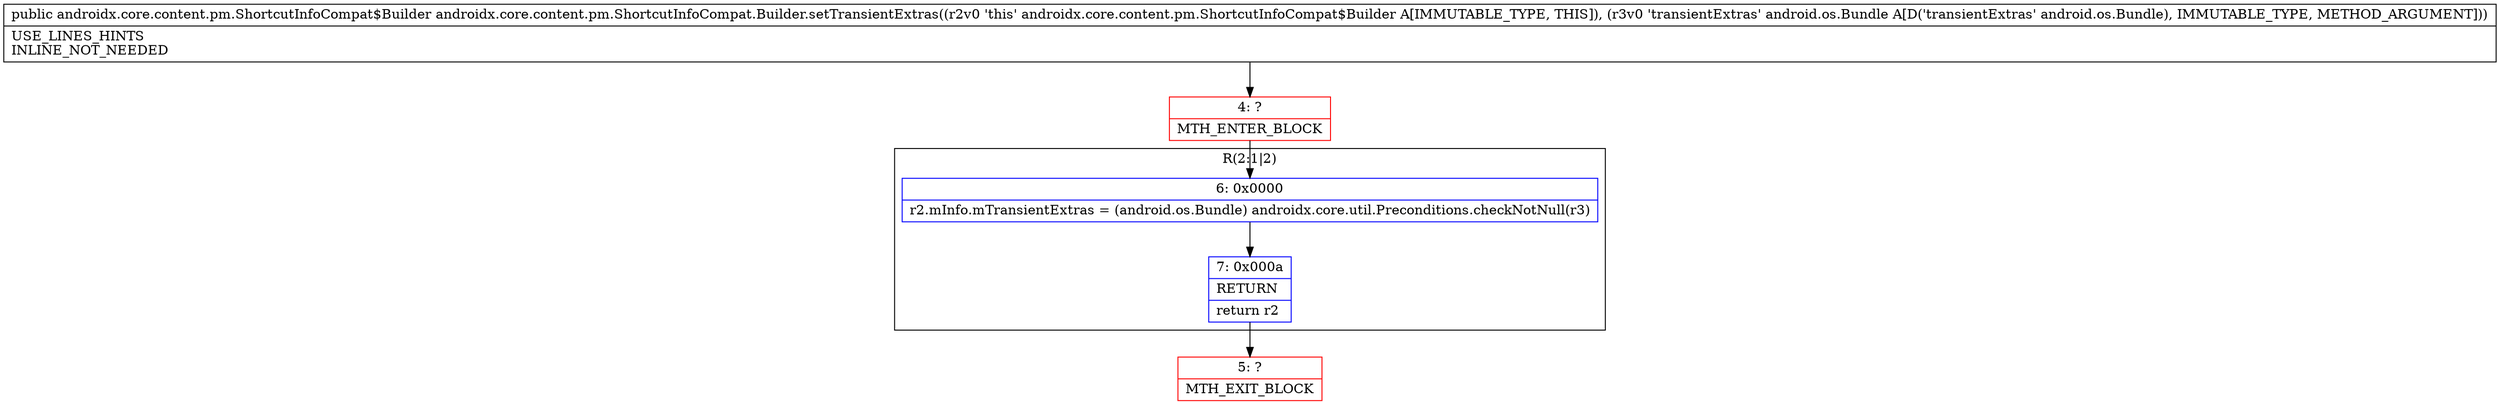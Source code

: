 digraph "CFG forandroidx.core.content.pm.ShortcutInfoCompat.Builder.setTransientExtras(Landroid\/os\/Bundle;)Landroidx\/core\/content\/pm\/ShortcutInfoCompat$Builder;" {
subgraph cluster_Region_340566217 {
label = "R(2:1|2)";
node [shape=record,color=blue];
Node_6 [shape=record,label="{6\:\ 0x0000|r2.mInfo.mTransientExtras = (android.os.Bundle) androidx.core.util.Preconditions.checkNotNull(r3)\l}"];
Node_7 [shape=record,label="{7\:\ 0x000a|RETURN\l|return r2\l}"];
}
Node_4 [shape=record,color=red,label="{4\:\ ?|MTH_ENTER_BLOCK\l}"];
Node_5 [shape=record,color=red,label="{5\:\ ?|MTH_EXIT_BLOCK\l}"];
MethodNode[shape=record,label="{public androidx.core.content.pm.ShortcutInfoCompat$Builder androidx.core.content.pm.ShortcutInfoCompat.Builder.setTransientExtras((r2v0 'this' androidx.core.content.pm.ShortcutInfoCompat$Builder A[IMMUTABLE_TYPE, THIS]), (r3v0 'transientExtras' android.os.Bundle A[D('transientExtras' android.os.Bundle), IMMUTABLE_TYPE, METHOD_ARGUMENT]))  | USE_LINES_HINTS\lINLINE_NOT_NEEDED\l}"];
MethodNode -> Node_4;Node_6 -> Node_7;
Node_7 -> Node_5;
Node_4 -> Node_6;
}

